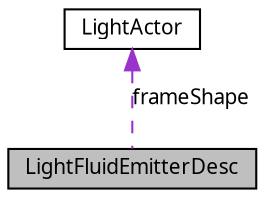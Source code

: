 digraph G
{
  edge [fontname="FreeSans.ttf",fontsize=10,labelfontname="FreeSans.ttf",labelfontsize=10];
  node [fontname="FreeSans.ttf",fontsize=10,shape=record];
  Node1 [label="LightFluidEmitterDesc",height=0.2,width=0.4,color="black", fillcolor="grey75", style="filled" fontcolor="black"];
  Node2 -> Node1 [dir=back,color="darkorchid3",fontsize=10,style="dashed",label="frameShape",fontname="FreeSans.ttf"];
  Node2 [label="LightActor",height=0.2,width=0.4,color="black", fillcolor="white", style="filled",URL="$class_light_actor.html"];
}
